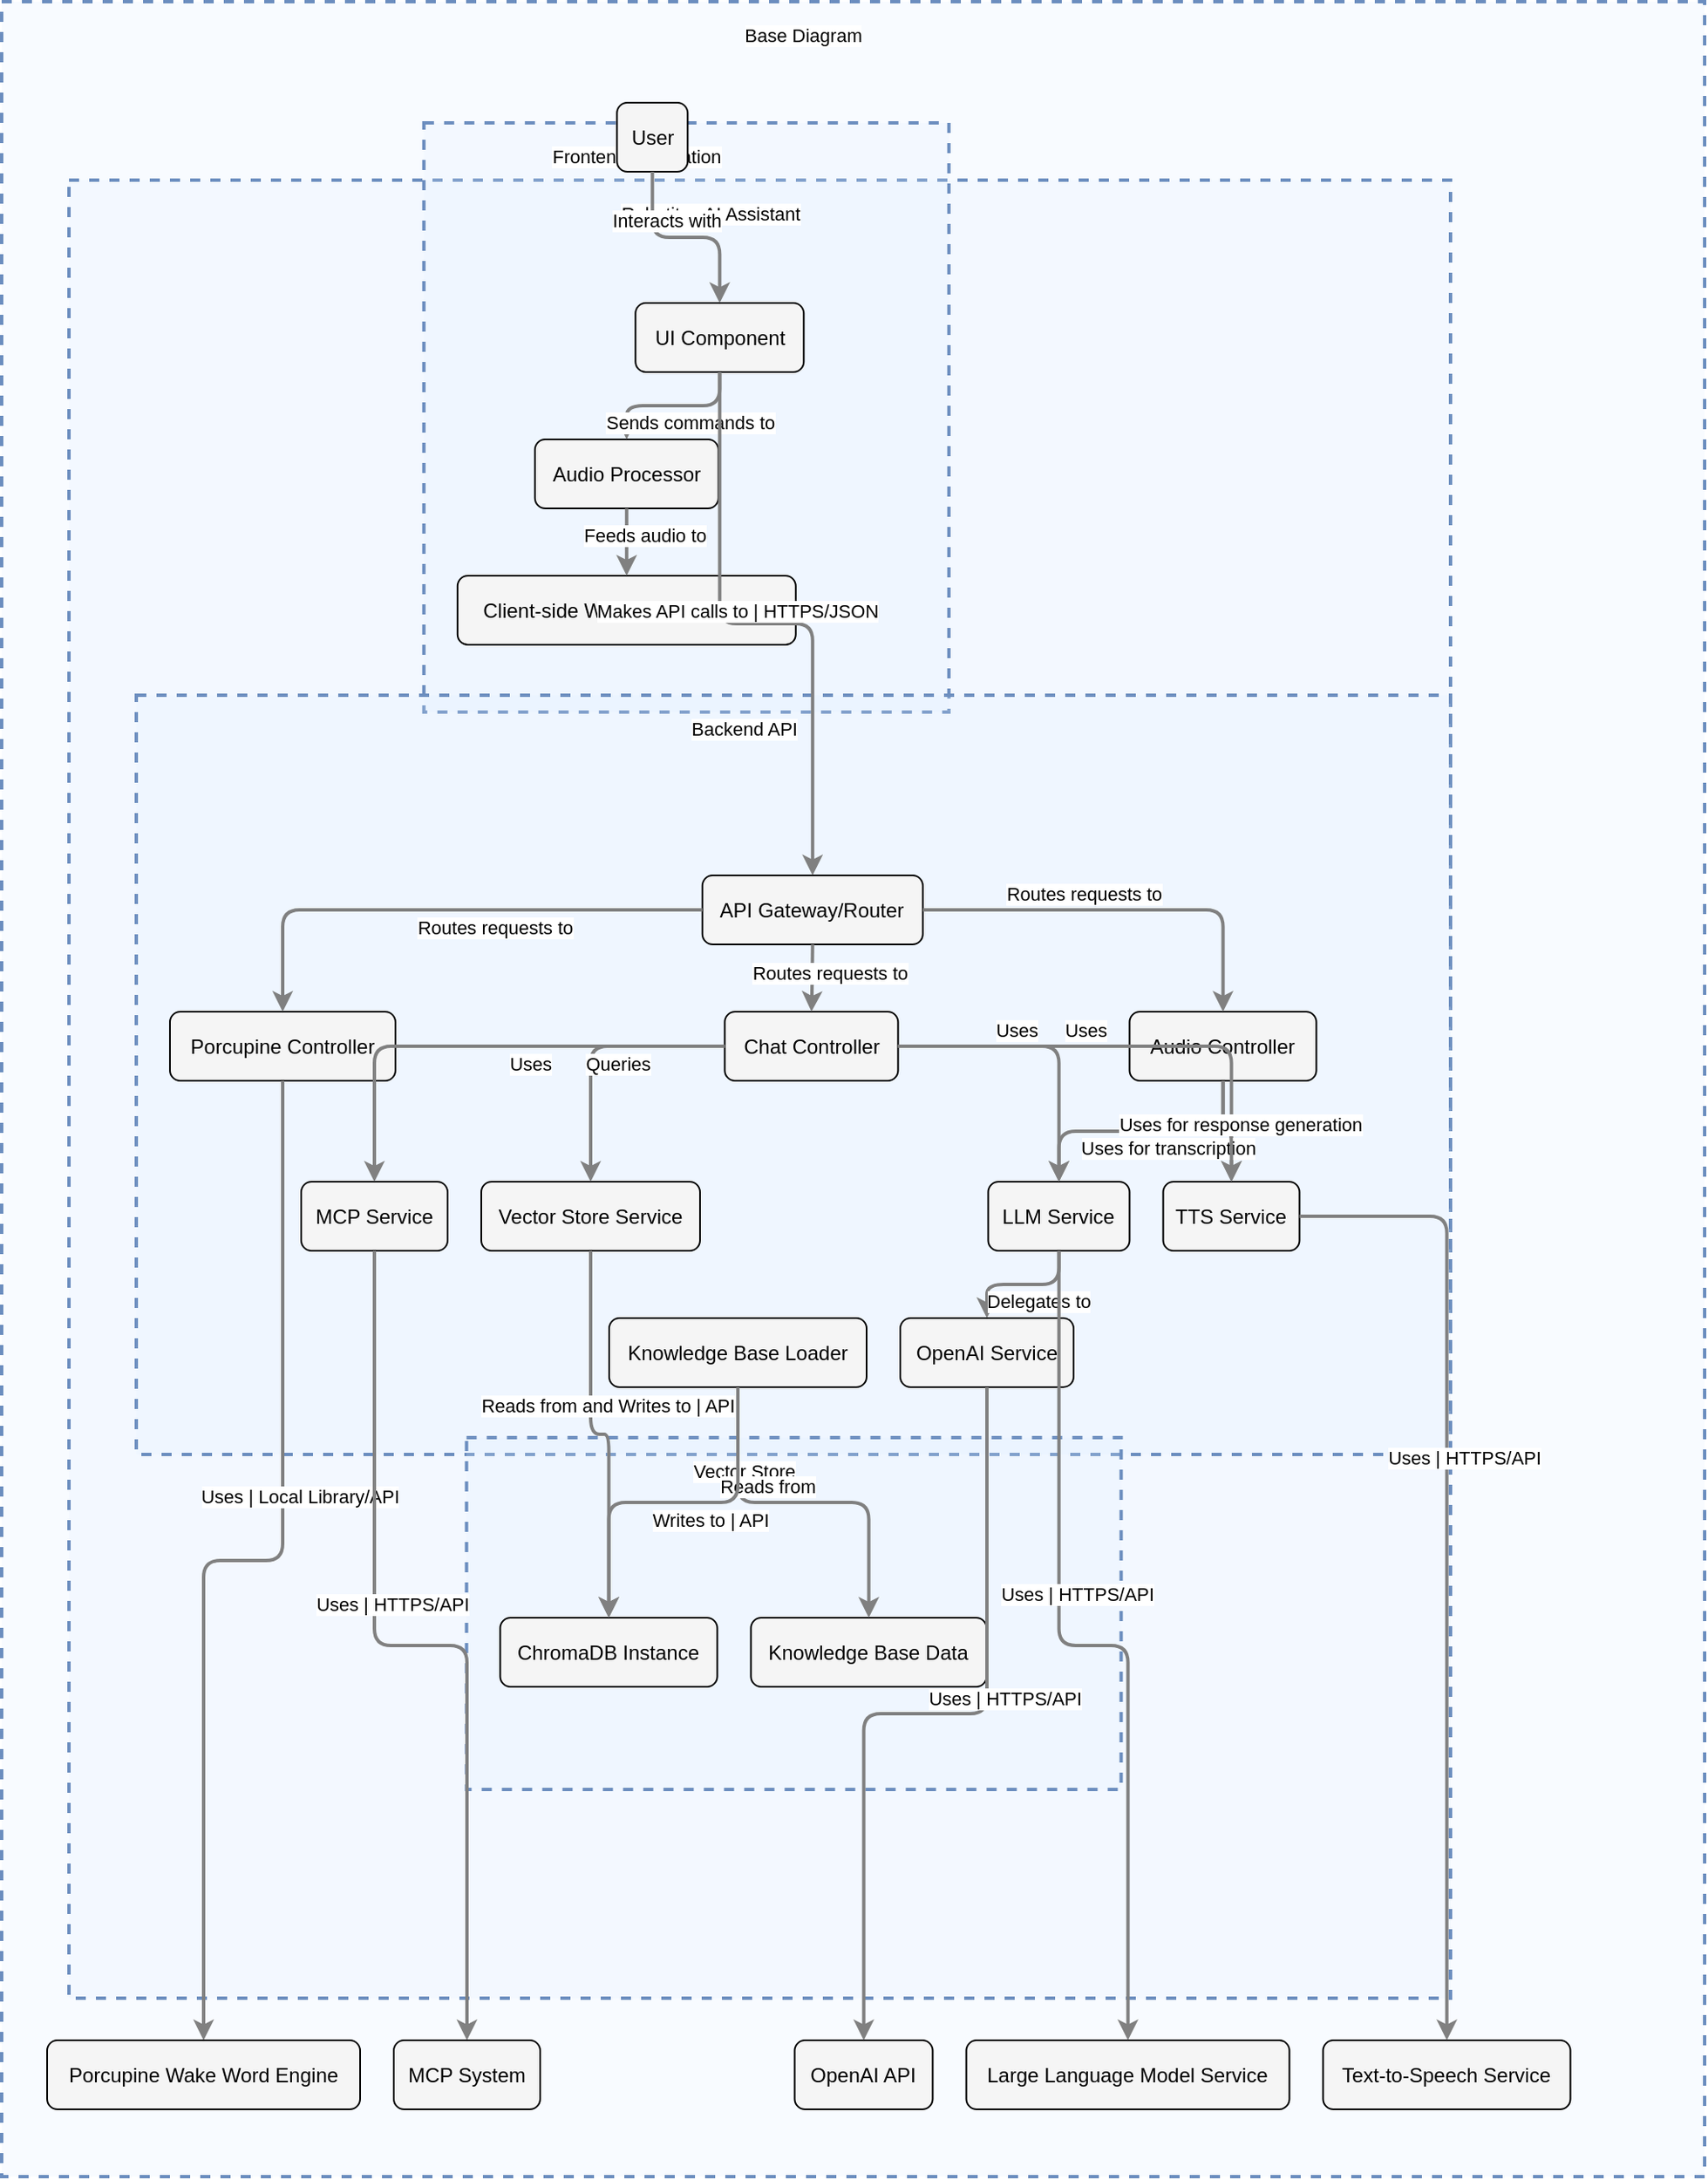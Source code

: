 <mxfile>
    <diagram id="codeviz-diagram" name="System Diagram">
        <mxGraphModel dx="1086" dy="1606" grid="1" gridSize="10" guides="1" tooltips="1" connect="1" arrows="1" fold="1" page="1" pageScale="1" pageWidth="1169" pageHeight="827" math="0" shadow="0">
            <root>
                <mxCell id="0"/>
                <mxCell id="1" parent="0"/>
                <mxCell id="base-diagram-group" value="" style="html=1;whiteSpace=wrap;container=1;fillColor=#dae8fc;strokeColor=#6c8ebf;dashed=1;fillOpacity=20;strokeWidth=2;containerType=none;recursiveResize=0;movable=1;resizable=1;autosize=0;dropTarget=0" parent="1" vertex="1">
                    <mxGeometry x="20" width="1012" height="1292" as="geometry"/>
                </mxCell>
                <mxCell id="robotitus_ia_boundary" value="" style="html=1;whiteSpace=wrap;container=1;fillColor=#dae8fc;strokeColor=#6c8ebf;dashed=1;fillOpacity=20;strokeWidth=2;containerType=none;recursiveResize=0;movable=1;resizable=1;autosize=0;dropTarget=0" parent="base-diagram-group" vertex="1">
                    <mxGeometry x="40" y="106" width="821" height="1080" as="geometry"/>
                </mxCell>
                <mxCell id="frontend_boundary" value="" style="html=1;whiteSpace=wrap;container=1;fillColor=#dae8fc;strokeColor=#6c8ebf;dashed=1;fillOpacity=20;strokeWidth=2;containerType=none;recursiveResize=0;movable=1;resizable=1;autosize=0;dropTarget=0" parent="robotitus_ia_boundary" vertex="1">
                    <mxGeometry x="210.9" y="-34" width="312" height="350" as="geometry"/>
                </mxCell>
                <mxCell id="ui_component" value="UI Component" style="rounded=1;whiteSpace=wrap;html=1;fillColor=#f5f5f5" parent="frontend_boundary" vertex="1">
                    <mxGeometry x="125.75" y="107" width="100" height="41" as="geometry"/>
                </mxCell>
                <mxCell id="audio_processor" value="Audio Processor" style="rounded=1;whiteSpace=wrap;html=1;fillColor=#f5f5f5" parent="frontend_boundary" vertex="1">
                    <mxGeometry x="66" y="188" width="109" height="41" as="geometry"/>
                </mxCell>
                <mxCell id="client_wake_word_detector" value="Client-side Wake Word Detector" style="rounded=1;whiteSpace=wrap;html=1;fillColor=#f5f5f5" parent="frontend_boundary" vertex="1">
                    <mxGeometry x="20" y="269" width="201" height="41" as="geometry"/>
                </mxCell>
                <mxCell id="frontend_boundary_label" value="Frontend Application" style="edgeLabel;html=1;align=center;verticalAlign=middle;resizable=0;labelBackgroundColor=white;spacing=5" parent="robotitus_ia_boundary" vertex="1">
                    <mxGeometry x="218.9" y="-26" width="236" height="24" as="geometry"/>
                </mxCell>
                <mxCell id="backend_api_boundary" value="" style="html=1;whiteSpace=wrap;container=1;fillColor=#dae8fc;strokeColor=#6c8ebf;dashed=1;fillOpacity=20;strokeWidth=2;containerType=none;recursiveResize=0;movable=1;resizable=1;autosize=0;dropTarget=0" parent="robotitus_ia_boundary" vertex="1">
                    <mxGeometry x="40" y="306" width="781" height="451" as="geometry"/>
                </mxCell>
                <mxCell id="api_gateway" value="API Gateway/Router" style="rounded=1;whiteSpace=wrap;html=1;fillColor=#f5f5f5" parent="backend_api_boundary" vertex="1">
                    <mxGeometry x="336.4" y="107" width="131" height="41" as="geometry"/>
                </mxCell>
                <mxCell id="chat_controller" value="Chat Controller" style="rounded=1;whiteSpace=wrap;html=1;fillColor=#f5f5f5" parent="backend_api_boundary" vertex="1">
                    <mxGeometry x="349.7" y="188" width="103" height="41" as="geometry"/>
                </mxCell>
                <mxCell id="audio_controller" value="Audio Controller" style="rounded=1;whiteSpace=wrap;html=1;fillColor=#f5f5f5" parent="backend_api_boundary" vertex="1">
                    <mxGeometry x="590.25" y="188" width="111" height="41" as="geometry"/>
                </mxCell>
                <mxCell id="porcupine_controller" value="Porcupine Controller" style="rounded=1;whiteSpace=wrap;html=1;fillColor=#f5f5f5" parent="backend_api_boundary" vertex="1">
                    <mxGeometry x="20" y="188" width="134" height="41" as="geometry"/>
                </mxCell>
                <mxCell id="llm_service_comp" value="LLM Service" style="rounded=1;whiteSpace=wrap;html=1;fillColor=#f5f5f5" parent="backend_api_boundary" vertex="1">
                    <mxGeometry x="506.25" y="289" width="84" height="41" as="geometry"/>
                </mxCell>
                <mxCell id="openai_service_comp" value="OpenAI Service" style="rounded=1;whiteSpace=wrap;html=1;fillColor=#f5f5f5" parent="backend_api_boundary" vertex="1">
                    <mxGeometry x="454" y="370" width="103" height="41" as="geometry"/>
                </mxCell>
                <mxCell id="tts_service_comp" value="TTS Service" style="rounded=1;whiteSpace=wrap;html=1;fillColor=#f5f5f5" parent="backend_api_boundary" vertex="1">
                    <mxGeometry x="610.25" y="289" width="81" height="41" as="geometry"/>
                </mxCell>
                <mxCell id="vector_store_service_comp" value="Vector Store Service" style="rounded=1;whiteSpace=wrap;html=1;fillColor=#f5f5f5" parent="backend_api_boundary" vertex="1">
                    <mxGeometry x="205" y="289" width="130" height="41" as="geometry"/>
                </mxCell>
                <mxCell id="mcp_service_comp" value="MCP Service" style="rounded=1;whiteSpace=wrap;html=1;fillColor=#f5f5f5" parent="backend_api_boundary" vertex="1">
                    <mxGeometry x="98" y="289" width="87" height="41" as="geometry"/>
                </mxCell>
                <mxCell id="kb_loader" value="Knowledge Base Loader" style="rounded=1;whiteSpace=wrap;html=1;fillColor=#f5f5f5" parent="backend_api_boundary" vertex="1">
                    <mxGeometry x="281" y="370" width="153" height="41" as="geometry"/>
                </mxCell>
                <mxCell id="backend_api_boundary_label" value="Backend API" style="edgeLabel;html=1;align=center;verticalAlign=middle;resizable=0;labelBackgroundColor=white;spacing=5" parent="robotitus_ia_boundary" vertex="1">
                    <mxGeometry x="48" y="314" width="705" height="24" as="geometry"/>
                </mxCell>
                <mxCell id="vector_store_boundary" value="" style="html=1;whiteSpace=wrap;container=1;fillColor=#dae8fc;strokeColor=#6c8ebf;dashed=1;fillOpacity=20;strokeWidth=2;containerType=none;recursiveResize=0;movable=1;resizable=1;autosize=0;dropTarget=0" parent="robotitus_ia_boundary" vertex="1">
                    <mxGeometry x="236.25" y="747" width="389" height="209" as="geometry"/>
                </mxCell>
                <mxCell id="chromadb_instance" value="ChromaDB Instance" style="rounded=1;whiteSpace=wrap;html=1;fillColor=#f5f5f5" parent="vector_store_boundary" vertex="1">
                    <mxGeometry x="20" y="107" width="129" height="41" as="geometry"/>
                </mxCell>
                <mxCell id="knowledge_base_data" value="Knowledge Base Data" style="rounded=1;whiteSpace=wrap;html=1;fillColor=#f5f5f5" parent="vector_store_boundary" vertex="1">
                    <mxGeometry x="169" y="107" width="140" height="41" as="geometry"/>
                </mxCell>
                <mxCell id="vector_store_boundary_label" value="Vector Store" style="edgeLabel;html=1;align=center;verticalAlign=middle;resizable=0;labelBackgroundColor=white;spacing=5" parent="robotitus_ia_boundary" vertex="1">
                    <mxGeometry x="244.25" y="755" width="313" height="24" as="geometry"/>
                </mxCell>
                <mxCell id="robotitus_ia_boundary_label" value="Robotitus AI Assistant" style="edgeLabel;html=1;align=center;verticalAlign=middle;resizable=0;labelBackgroundColor=white;spacing=5" parent="base-diagram-group" vertex="1">
                    <mxGeometry x="48" y="114" width="745" height="24" as="geometry"/>
                </mxCell>
                <mxCell id="user" value="User" style="rounded=1;whiteSpace=wrap;html=1;fillColor=#f5f5f5" parent="base-diagram-group" vertex="1">
                    <mxGeometry x="365.65" y="60" width="42" height="41" as="geometry"/>
                </mxCell>
                <mxCell id="openai" value="OpenAI API" style="rounded=1;whiteSpace=wrap;html=1;fillColor=#f5f5f5" parent="base-diagram-group" vertex="1">
                    <mxGeometry x="471.25" y="1211" width="82" height="41" as="geometry"/>
                </mxCell>
                <mxCell id="porcupine_ext" value="Porcupine Wake Word Engine" style="rounded=1;whiteSpace=wrap;html=1;fillColor=#f5f5f5" parent="base-diagram-group" vertex="1">
                    <mxGeometry x="27" y="1211" width="186" height="41" as="geometry"/>
                </mxCell>
                <mxCell id="tts_service_ext" value="Text-to-Speech Service" style="rounded=1;whiteSpace=wrap;html=1;fillColor=#f5f5f5" parent="base-diagram-group" vertex="1">
                    <mxGeometry x="785.25" y="1211" width="147" height="41" as="geometry"/>
                </mxCell>
                <mxCell id="llm_service_ext" value="Large Language Model Service" style="rounded=1;whiteSpace=wrap;html=1;fillColor=#f5f5f5" parent="base-diagram-group" vertex="1">
                    <mxGeometry x="573.25" y="1211" width="192" height="41" as="geometry"/>
                </mxCell>
                <mxCell id="mcp_system_ext" value="MCP System" style="rounded=1;whiteSpace=wrap;html=1;fillColor=#f5f5f5" parent="base-diagram-group" vertex="1">
                    <mxGeometry x="233" y="1211" width="87" height="41" as="geometry"/>
                </mxCell>
                <mxCell id="base-diagram-group_label" value="Base Diagram" style="edgeLabel;html=1;align=center;verticalAlign=middle;resizable=0;labelBackgroundColor=white;spacing=5" parent="1" vertex="1">
                    <mxGeometry x="28" y="8" width="936" height="24" as="geometry"/>
                </mxCell>
                <mxCell id="edge-e-user-ui_component" style="edgeStyle=orthogonalEdgeStyle;rounded=1;orthogonalLoop=1;jettySize=auto;html=1;strokeColor=#808080;strokeWidth=2;jumpStyle=arc;jumpSize=10;spacing=15;labelBackgroundColor=white;labelBorderColor=none" parent="1" source="user" target="ui_component" edge="1">
                    <mxGeometry relative="1" as="geometry"/>
                </mxCell>
                <mxCell id="edge-e-user-ui_component_label" value="Interacts with" style="edgeLabel;html=1;align=center;verticalAlign=middle;resizable=0;points=[];" parent="edge-e-user-ui_component" vertex="1" connectable="0">
                    <mxGeometry x="-0.2" y="10" relative="1" as="geometry">
                        <mxPoint as="offset"/>
                    </mxGeometry>
                </mxCell>
                <mxCell id="edge-e-ui_component-audio_processor" style="edgeStyle=orthogonalEdgeStyle;rounded=1;orthogonalLoop=1;jettySize=auto;html=1;strokeColor=#808080;strokeWidth=2;jumpStyle=arc;jumpSize=10;spacing=15;labelBackgroundColor=white;labelBorderColor=none" parent="1" source="ui_component" target="audio_processor" edge="1">
                    <mxGeometry relative="1" as="geometry"/>
                </mxCell>
                <mxCell id="edge-e-ui_component-audio_processor_label" value="Sends commands to" style="edgeLabel;html=1;align=center;verticalAlign=middle;resizable=0;points=[];" parent="edge-e-ui_component-audio_processor" vertex="1" connectable="0">
                    <mxGeometry x="-0.2" y="10" relative="1" as="geometry">
                        <mxPoint as="offset"/>
                    </mxGeometry>
                </mxCell>
                <mxCell id="edge-e-audio_processor-client_wake_word_detector" style="edgeStyle=orthogonalEdgeStyle;rounded=1;orthogonalLoop=1;jettySize=auto;html=1;strokeColor=#808080;strokeWidth=2;jumpStyle=arc;jumpSize=10;spacing=15;labelBackgroundColor=white;labelBorderColor=none" parent="1" source="audio_processor" target="client_wake_word_detector" edge="1">
                    <mxGeometry relative="1" as="geometry"/>
                </mxCell>
                <mxCell id="edge-e-audio_processor-client_wake_word_detector_label" value="Feeds audio to" style="edgeLabel;html=1;align=center;verticalAlign=middle;resizable=0;points=[];" parent="edge-e-audio_processor-client_wake_word_detector" vertex="1" connectable="0">
                    <mxGeometry x="-0.2" y="10" relative="1" as="geometry">
                        <mxPoint as="offset"/>
                    </mxGeometry>
                </mxCell>
                <mxCell id="edge-e-ui_component-api_gateway" style="edgeStyle=orthogonalEdgeStyle;rounded=1;orthogonalLoop=1;jettySize=auto;html=1;strokeColor=#808080;strokeWidth=2;jumpStyle=arc;jumpSize=10;spacing=15;labelBackgroundColor=white;labelBorderColor=none" parent="1" source="ui_component" target="api_gateway" edge="1">
                    <mxGeometry relative="1" as="geometry"/>
                </mxCell>
                <mxCell id="edge-e-ui_component-api_gateway_label" value="Makes API calls to | HTTPS/JSON" style="edgeLabel;html=1;align=center;verticalAlign=middle;resizable=0;points=[];" parent="edge-e-ui_component-api_gateway" vertex="1" connectable="0">
                    <mxGeometry x="-0.2" y="10" relative="1" as="geometry">
                        <mxPoint as="offset"/>
                    </mxGeometry>
                </mxCell>
                <mxCell id="edge-e-api_gateway-chat_controller" style="edgeStyle=orthogonalEdgeStyle;rounded=1;orthogonalLoop=1;jettySize=auto;html=1;strokeColor=#808080;strokeWidth=2;jumpStyle=arc;jumpSize=10;spacing=15;labelBackgroundColor=white;labelBorderColor=none" parent="1" source="api_gateway" target="chat_controller" edge="1">
                    <mxGeometry relative="1" as="geometry"/>
                </mxCell>
                <mxCell id="edge-e-api_gateway-chat_controller_label" value="Routes requests to" style="edgeLabel;html=1;align=center;verticalAlign=middle;resizable=0;points=[];" parent="edge-e-api_gateway-chat_controller" vertex="1" connectable="0">
                    <mxGeometry x="-0.2" y="10" relative="1" as="geometry">
                        <mxPoint as="offset"/>
                    </mxGeometry>
                </mxCell>
                <mxCell id="edge-e-api_gateway-audio_controller" style="edgeStyle=orthogonalEdgeStyle;rounded=1;orthogonalLoop=1;jettySize=auto;html=1;strokeColor=#808080;strokeWidth=2;jumpStyle=arc;jumpSize=10;spacing=15;labelBackgroundColor=white;labelBorderColor=none" parent="1" source="api_gateway" target="audio_controller" edge="1">
                    <mxGeometry relative="1" as="geometry"/>
                </mxCell>
                <mxCell id="edge-e-api_gateway-audio_controller_label" value="Routes requests to" style="edgeLabel;html=1;align=center;verticalAlign=middle;resizable=0;points=[];" parent="edge-e-api_gateway-audio_controller" vertex="1" connectable="0">
                    <mxGeometry x="-0.2" y="10" relative="1" as="geometry">
                        <mxPoint as="offset"/>
                    </mxGeometry>
                </mxCell>
                <mxCell id="edge-e-api_gateway-porcupine_controller" style="edgeStyle=orthogonalEdgeStyle;rounded=1;orthogonalLoop=1;jettySize=auto;html=1;strokeColor=#808080;strokeWidth=2;jumpStyle=arc;jumpSize=10;spacing=15;labelBackgroundColor=white;labelBorderColor=none" parent="1" source="api_gateway" target="porcupine_controller" edge="1">
                    <mxGeometry relative="1" as="geometry"/>
                </mxCell>
                <mxCell id="edge-e-api_gateway-porcupine_controller_label" value="Routes requests to" style="edgeLabel;html=1;align=center;verticalAlign=middle;resizable=0;points=[];" parent="edge-e-api_gateway-porcupine_controller" vertex="1" connectable="0">
                    <mxGeometry x="-0.2" y="10" relative="1" as="geometry">
                        <mxPoint as="offset"/>
                    </mxGeometry>
                </mxCell>
                <mxCell id="edge-e-chat_controller-llm_service_comp" style="edgeStyle=orthogonalEdgeStyle;rounded=1;orthogonalLoop=1;jettySize=auto;html=1;strokeColor=#808080;strokeWidth=2;jumpStyle=arc;jumpSize=10;spacing=15;labelBackgroundColor=white;labelBorderColor=none" parent="1" source="chat_controller" target="llm_service_comp" edge="1">
                    <mxGeometry relative="1" as="geometry"/>
                </mxCell>
                <mxCell id="edge-e-chat_controller-llm_service_comp_label" value="Uses" style="edgeLabel;html=1;align=center;verticalAlign=middle;resizable=0;points=[];" parent="edge-e-chat_controller-llm_service_comp" vertex="1" connectable="0">
                    <mxGeometry x="-0.2" y="10" relative="1" as="geometry">
                        <mxPoint as="offset"/>
                    </mxGeometry>
                </mxCell>
                <mxCell id="edge-e-chat_controller-vector_store_service_comp" style="edgeStyle=orthogonalEdgeStyle;rounded=1;orthogonalLoop=1;jettySize=auto;html=1;strokeColor=#808080;strokeWidth=2;jumpStyle=arc;jumpSize=10;spacing=15;labelBackgroundColor=white;labelBorderColor=none" parent="1" source="chat_controller" target="vector_store_service_comp" edge="1">
                    <mxGeometry relative="1" as="geometry"/>
                </mxCell>
                <mxCell id="edge-e-chat_controller-vector_store_service_comp_label" value="Queries" style="edgeLabel;html=1;align=center;verticalAlign=middle;resizable=0;points=[];" parent="edge-e-chat_controller-vector_store_service_comp" vertex="1" connectable="0">
                    <mxGeometry x="-0.2" y="10" relative="1" as="geometry">
                        <mxPoint as="offset"/>
                    </mxGeometry>
                </mxCell>
                <mxCell id="edge-e-chat_controller-tts_service_comp" style="edgeStyle=orthogonalEdgeStyle;rounded=1;orthogonalLoop=1;jettySize=auto;html=1;strokeColor=#808080;strokeWidth=2;jumpStyle=arc;jumpSize=10;spacing=15;labelBackgroundColor=white;labelBorderColor=none" parent="1" source="chat_controller" target="tts_service_comp" edge="1">
                    <mxGeometry relative="1" as="geometry"/>
                </mxCell>
                <mxCell id="edge-e-chat_controller-tts_service_comp_label" value="Uses" style="edgeLabel;html=1;align=center;verticalAlign=middle;resizable=0;points=[];" parent="edge-e-chat_controller-tts_service_comp" vertex="1" connectable="0">
                    <mxGeometry x="-0.2" y="10" relative="1" as="geometry">
                        <mxPoint as="offset"/>
                    </mxGeometry>
                </mxCell>
                <mxCell id="edge-e-chat_controller-mcp_service_comp" style="edgeStyle=orthogonalEdgeStyle;rounded=1;orthogonalLoop=1;jettySize=auto;html=1;strokeColor=#808080;strokeWidth=2;jumpStyle=arc;jumpSize=10;spacing=15;labelBackgroundColor=white;labelBorderColor=none" parent="1" source="chat_controller" target="mcp_service_comp" edge="1">
                    <mxGeometry relative="1" as="geometry"/>
                </mxCell>
                <mxCell id="edge-e-chat_controller-mcp_service_comp_label" value="Uses" style="edgeLabel;html=1;align=center;verticalAlign=middle;resizable=0;points=[];" parent="edge-e-chat_controller-mcp_service_comp" vertex="1" connectable="0">
                    <mxGeometry x="-0.2" y="10" relative="1" as="geometry">
                        <mxPoint as="offset"/>
                    </mxGeometry>
                </mxCell>
                <mxCell id="edge-e-audio_controller-llm_service_comp" style="edgeStyle=orthogonalEdgeStyle;rounded=1;orthogonalLoop=1;jettySize=auto;html=1;strokeColor=#808080;strokeWidth=2;jumpStyle=arc;jumpSize=10;spacing=15;labelBackgroundColor=white;labelBorderColor=none" parent="1" source="audio_controller" target="llm_service_comp" edge="1">
                    <mxGeometry relative="1" as="geometry"/>
                </mxCell>
                <mxCell id="edge-e-audio_controller-llm_service_comp_label" value="Uses for transcription" style="edgeLabel;html=1;align=center;verticalAlign=middle;resizable=0;points=[];" parent="edge-e-audio_controller-llm_service_comp" vertex="1" connectable="0">
                    <mxGeometry x="-0.2" y="10" relative="1" as="geometry">
                        <mxPoint as="offset"/>
                    </mxGeometry>
                </mxCell>
                <mxCell id="edge-e-audio_controller-tts_service_comp" style="edgeStyle=orthogonalEdgeStyle;rounded=1;orthogonalLoop=1;jettySize=auto;html=1;strokeColor=#808080;strokeWidth=2;jumpStyle=arc;jumpSize=10;spacing=15;labelBackgroundColor=white;labelBorderColor=none" parent="1" source="audio_controller" target="tts_service_comp" edge="1">
                    <mxGeometry relative="1" as="geometry"/>
                </mxCell>
                <mxCell id="edge-e-audio_controller-tts_service_comp_label" value="Uses for response generation" style="edgeLabel;html=1;align=center;verticalAlign=middle;resizable=0;points=[];" parent="edge-e-audio_controller-tts_service_comp" vertex="1" connectable="0">
                    <mxGeometry x="-0.2" y="10" relative="1" as="geometry">
                        <mxPoint as="offset"/>
                    </mxGeometry>
                </mxCell>
                <mxCell id="edge-e-porcupine_controller-porcupine_ext" style="edgeStyle=orthogonalEdgeStyle;rounded=1;orthogonalLoop=1;jettySize=auto;html=1;strokeColor=#808080;strokeWidth=2;jumpStyle=arc;jumpSize=10;spacing=15;labelBackgroundColor=white;labelBorderColor=none" parent="1" source="porcupine_controller" target="porcupine_ext" edge="1">
                    <mxGeometry relative="1" as="geometry"/>
                </mxCell>
                <mxCell id="edge-e-porcupine_controller-porcupine_ext_label" value="Uses | Local Library/API" style="edgeLabel;html=1;align=center;verticalAlign=middle;resizable=0;points=[];" parent="edge-e-porcupine_controller-porcupine_ext" vertex="1" connectable="0">
                    <mxGeometry x="-0.2" y="10" relative="1" as="geometry">
                        <mxPoint as="offset"/>
                    </mxGeometry>
                </mxCell>
                <mxCell id="edge-e-llm_service_comp-openai_service_comp" style="edgeStyle=orthogonalEdgeStyle;rounded=1;orthogonalLoop=1;jettySize=auto;html=1;strokeColor=#808080;strokeWidth=2;jumpStyle=arc;jumpSize=10;spacing=15;labelBackgroundColor=white;labelBorderColor=none" parent="1" source="llm_service_comp" target="openai_service_comp" edge="1">
                    <mxGeometry relative="1" as="geometry"/>
                </mxCell>
                <mxCell id="edge-e-llm_service_comp-openai_service_comp_label" value="Delegates to" style="edgeLabel;html=1;align=center;verticalAlign=middle;resizable=0;points=[];" parent="edge-e-llm_service_comp-openai_service_comp" vertex="1" connectable="0">
                    <mxGeometry x="-0.2" y="10" relative="1" as="geometry">
                        <mxPoint as="offset"/>
                    </mxGeometry>
                </mxCell>
                <mxCell id="edge-e-openai_service_comp-openai" style="edgeStyle=orthogonalEdgeStyle;rounded=1;orthogonalLoop=1;jettySize=auto;html=1;strokeColor=#808080;strokeWidth=2;jumpStyle=arc;jumpSize=10;spacing=15;labelBackgroundColor=white;labelBorderColor=none" parent="1" source="openai_service_comp" target="openai" edge="1">
                    <mxGeometry relative="1" as="geometry"/>
                </mxCell>
                <mxCell id="edge-e-openai_service_comp-openai_label" value="Uses | HTTPS/API" style="edgeLabel;html=1;align=center;verticalAlign=middle;resizable=0;points=[];" parent="edge-e-openai_service_comp-openai" vertex="1" connectable="0">
                    <mxGeometry x="-0.2" y="10" relative="1" as="geometry">
                        <mxPoint as="offset"/>
                    </mxGeometry>
                </mxCell>
                <mxCell id="edge-e-llm_service_comp-llm_service_ext" style="edgeStyle=orthogonalEdgeStyle;rounded=1;orthogonalLoop=1;jettySize=auto;html=1;strokeColor=#808080;strokeWidth=2;jumpStyle=arc;jumpSize=10;spacing=15;labelBackgroundColor=white;labelBorderColor=none" parent="1" source="llm_service_comp" target="llm_service_ext" edge="1">
                    <mxGeometry relative="1" as="geometry"/>
                </mxCell>
                <mxCell id="edge-e-llm_service_comp-llm_service_ext_label" value="Uses | HTTPS/API" style="edgeLabel;html=1;align=center;verticalAlign=middle;resizable=0;points=[];" parent="edge-e-llm_service_comp-llm_service_ext" vertex="1" connectable="0">
                    <mxGeometry x="-0.2" y="10" relative="1" as="geometry">
                        <mxPoint as="offset"/>
                    </mxGeometry>
                </mxCell>
                <mxCell id="edge-e-tts_service_comp-tts_service_ext" style="edgeStyle=orthogonalEdgeStyle;rounded=1;orthogonalLoop=1;jettySize=auto;html=1;strokeColor=#808080;strokeWidth=2;jumpStyle=arc;jumpSize=10;spacing=15;labelBackgroundColor=white;labelBorderColor=none" parent="1" source="tts_service_comp" target="tts_service_ext" edge="1">
                    <mxGeometry relative="1" as="geometry"/>
                </mxCell>
                <mxCell id="edge-e-tts_service_comp-tts_service_ext_label" value="Uses | HTTPS/API" style="edgeLabel;html=1;align=center;verticalAlign=middle;resizable=0;points=[];" parent="edge-e-tts_service_comp-tts_service_ext" vertex="1" connectable="0">
                    <mxGeometry x="-0.2" y="10" relative="1" as="geometry">
                        <mxPoint as="offset"/>
                    </mxGeometry>
                </mxCell>
                <mxCell id="edge-e-mcp_service_comp-mcp_system_ext" style="edgeStyle=orthogonalEdgeStyle;rounded=1;orthogonalLoop=1;jettySize=auto;html=1;strokeColor=#808080;strokeWidth=2;jumpStyle=arc;jumpSize=10;spacing=15;labelBackgroundColor=white;labelBorderColor=none" parent="1" source="mcp_service_comp" target="mcp_system_ext" edge="1">
                    <mxGeometry relative="1" as="geometry"/>
                </mxCell>
                <mxCell id="edge-e-mcp_service_comp-mcp_system_ext_label" value="Uses | HTTPS/API" style="edgeLabel;html=1;align=center;verticalAlign=middle;resizable=0;points=[];" parent="edge-e-mcp_service_comp-mcp_system_ext" vertex="1" connectable="0">
                    <mxGeometry x="-0.2" y="10" relative="1" as="geometry">
                        <mxPoint as="offset"/>
                    </mxGeometry>
                </mxCell>
                <mxCell id="edge-e-vector_store_service_comp-chromadb_instance" style="edgeStyle=orthogonalEdgeStyle;rounded=1;orthogonalLoop=1;jettySize=auto;html=1;strokeColor=#808080;strokeWidth=2;jumpStyle=arc;jumpSize=10;spacing=15;labelBackgroundColor=white;labelBorderColor=none" parent="1" source="vector_store_service_comp" target="chromadb_instance" edge="1">
                    <mxGeometry relative="1" as="geometry"/>
                </mxCell>
                <mxCell id="edge-e-vector_store_service_comp-chromadb_instance_label" value="Reads from and Writes to | API" style="edgeLabel;html=1;align=center;verticalAlign=middle;resizable=0;points=[];" parent="edge-e-vector_store_service_comp-chromadb_instance" vertex="1" connectable="0">
                    <mxGeometry x="-0.2" y="10" relative="1" as="geometry">
                        <mxPoint as="offset"/>
                    </mxGeometry>
                </mxCell>
                <mxCell id="edge-e-kb_loader-knowledge_base_data" style="edgeStyle=orthogonalEdgeStyle;rounded=1;orthogonalLoop=1;jettySize=auto;html=1;strokeColor=#808080;strokeWidth=2;jumpStyle=arc;jumpSize=10;spacing=15;labelBackgroundColor=white;labelBorderColor=none" parent="1" source="kb_loader" target="knowledge_base_data" edge="1">
                    <mxGeometry relative="1" as="geometry"/>
                </mxCell>
                <mxCell id="edge-e-kb_loader-knowledge_base_data_label" value="Reads from" style="edgeLabel;html=1;align=center;verticalAlign=middle;resizable=0;points=[];" parent="edge-e-kb_loader-knowledge_base_data" vertex="1" connectable="0">
                    <mxGeometry x="-0.2" y="10" relative="1" as="geometry">
                        <mxPoint as="offset"/>
                    </mxGeometry>
                </mxCell>
                <mxCell id="edge-e-kb_loader-chromadb_instance" style="edgeStyle=orthogonalEdgeStyle;rounded=1;orthogonalLoop=1;jettySize=auto;html=1;strokeColor=#808080;strokeWidth=2;jumpStyle=arc;jumpSize=10;spacing=15;labelBackgroundColor=white;labelBorderColor=none" parent="1" source="kb_loader" target="chromadb_instance" edge="1">
                    <mxGeometry relative="1" as="geometry"/>
                </mxCell>
                <mxCell id="edge-e-kb_loader-chromadb_instance_label" value="Writes to | API" style="edgeLabel;html=1;align=center;verticalAlign=middle;resizable=0;points=[];" parent="edge-e-kb_loader-chromadb_instance" vertex="1" connectable="0">
                    <mxGeometry x="-0.2" y="10" relative="1" as="geometry">
                        <mxPoint as="offset"/>
                    </mxGeometry>
                </mxCell>
            </root>
        </mxGraphModel>
    </diagram>
</mxfile>